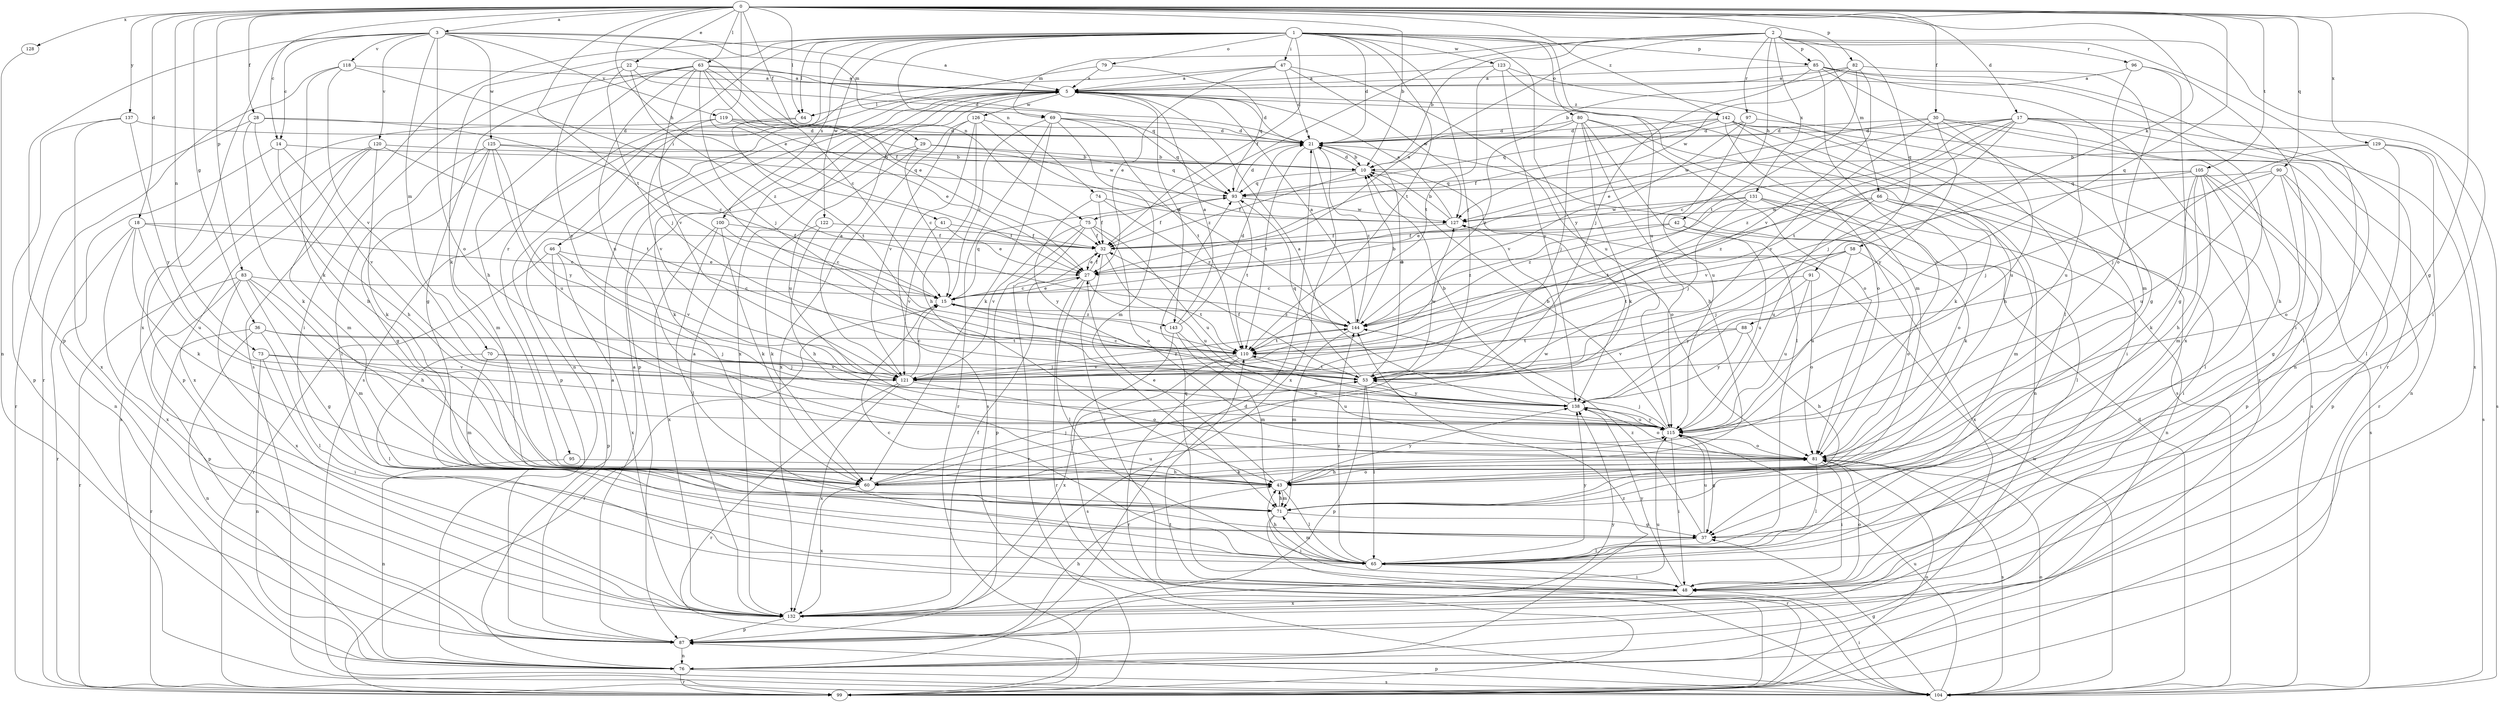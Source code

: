strict digraph  {
0;
1;
2;
3;
5;
10;
14;
15;
17;
18;
21;
22;
27;
28;
29;
30;
32;
36;
37;
41;
42;
43;
46;
47;
48;
53;
58;
60;
63;
64;
65;
66;
69;
70;
71;
73;
74;
75;
76;
79;
80;
81;
82;
83;
85;
87;
88;
90;
91;
93;
95;
96;
97;
99;
100;
104;
105;
110;
115;
118;
119;
120;
121;
122;
123;
125;
126;
127;
128;
129;
131;
132;
137;
138;
142;
143;
144;
0 -> 3  [label=a];
0 -> 10  [label=b];
0 -> 14  [label=c];
0 -> 17  [label=d];
0 -> 18  [label=d];
0 -> 22  [label=e];
0 -> 27  [label=e];
0 -> 28  [label=f];
0 -> 29  [label=f];
0 -> 30  [label=f];
0 -> 36  [label=g];
0 -> 37  [label=g];
0 -> 41  [label=h];
0 -> 58  [label=k];
0 -> 63  [label=l];
0 -> 64  [label=l];
0 -> 73  [label=n];
0 -> 82  [label=p];
0 -> 83  [label=p];
0 -> 88  [label=q];
0 -> 90  [label=q];
0 -> 105  [label=t];
0 -> 110  [label=t];
0 -> 128  [label=x];
0 -> 129  [label=x];
0 -> 137  [label=y];
0 -> 142  [label=z];
1 -> 21  [label=d];
1 -> 32  [label=f];
1 -> 46  [label=i];
1 -> 47  [label=i];
1 -> 53  [label=j];
1 -> 60  [label=k];
1 -> 64  [label=l];
1 -> 74  [label=n];
1 -> 79  [label=o];
1 -> 80  [label=o];
1 -> 85  [label=p];
1 -> 95  [label=r];
1 -> 96  [label=r];
1 -> 100  [label=s];
1 -> 104  [label=s];
1 -> 110  [label=t];
1 -> 115  [label=u];
1 -> 122  [label=w];
1 -> 123  [label=w];
1 -> 138  [label=y];
2 -> 10  [label=b];
2 -> 27  [label=e];
2 -> 42  [label=h];
2 -> 48  [label=i];
2 -> 66  [label=m];
2 -> 69  [label=m];
2 -> 75  [label=n];
2 -> 85  [label=p];
2 -> 91  [label=q];
2 -> 97  [label=r];
2 -> 99  [label=r];
2 -> 131  [label=x];
3 -> 5  [label=a];
3 -> 14  [label=c];
3 -> 69  [label=m];
3 -> 70  [label=m];
3 -> 75  [label=n];
3 -> 81  [label=o];
3 -> 87  [label=p];
3 -> 118  [label=v];
3 -> 119  [label=v];
3 -> 120  [label=v];
3 -> 125  [label=w];
3 -> 132  [label=x];
5 -> 21  [label=d];
5 -> 64  [label=l];
5 -> 87  [label=p];
5 -> 104  [label=s];
5 -> 126  [label=w];
5 -> 132  [label=x];
5 -> 142  [label=z];
5 -> 143  [label=z];
10 -> 21  [label=d];
10 -> 32  [label=f];
10 -> 81  [label=o];
10 -> 93  [label=q];
14 -> 10  [label=b];
14 -> 43  [label=h];
14 -> 76  [label=n];
14 -> 121  [label=v];
15 -> 27  [label=e];
15 -> 93  [label=q];
15 -> 99  [label=r];
15 -> 110  [label=t];
15 -> 143  [label=z];
15 -> 144  [label=z];
17 -> 15  [label=c];
17 -> 21  [label=d];
17 -> 27  [label=e];
17 -> 53  [label=j];
17 -> 65  [label=l];
17 -> 104  [label=s];
17 -> 110  [label=t];
17 -> 115  [label=u];
17 -> 132  [label=x];
17 -> 144  [label=z];
18 -> 15  [label=c];
18 -> 32  [label=f];
18 -> 60  [label=k];
18 -> 99  [label=r];
18 -> 115  [label=u];
18 -> 132  [label=x];
21 -> 10  [label=b];
21 -> 110  [label=t];
21 -> 132  [label=x];
21 -> 144  [label=z];
22 -> 5  [label=a];
22 -> 21  [label=d];
22 -> 53  [label=j];
22 -> 138  [label=y];
22 -> 144  [label=z];
27 -> 15  [label=c];
27 -> 32  [label=f];
27 -> 65  [label=l];
27 -> 99  [label=r];
27 -> 110  [label=t];
28 -> 15  [label=c];
28 -> 21  [label=d];
28 -> 43  [label=h];
28 -> 60  [label=k];
28 -> 99  [label=r];
29 -> 10  [label=b];
29 -> 15  [label=c];
29 -> 60  [label=k];
29 -> 93  [label=q];
29 -> 115  [label=u];
30 -> 21  [label=d];
30 -> 43  [label=h];
30 -> 76  [label=n];
30 -> 115  [label=u];
30 -> 121  [label=v];
30 -> 127  [label=w];
30 -> 138  [label=y];
32 -> 27  [label=e];
32 -> 48  [label=i];
32 -> 115  [label=u];
36 -> 53  [label=j];
36 -> 65  [label=l];
36 -> 76  [label=n];
36 -> 99  [label=r];
36 -> 110  [label=t];
37 -> 65  [label=l];
37 -> 115  [label=u];
37 -> 144  [label=z];
41 -> 27  [label=e];
41 -> 32  [label=f];
41 -> 121  [label=v];
42 -> 32  [label=f];
42 -> 115  [label=u];
42 -> 132  [label=x];
42 -> 144  [label=z];
43 -> 27  [label=e];
43 -> 65  [label=l];
43 -> 71  [label=m];
43 -> 81  [label=o];
43 -> 138  [label=y];
46 -> 27  [label=e];
46 -> 87  [label=p];
46 -> 99  [label=r];
46 -> 121  [label=v];
46 -> 132  [label=x];
47 -> 5  [label=a];
47 -> 21  [label=d];
47 -> 27  [label=e];
47 -> 104  [label=s];
47 -> 115  [label=u];
47 -> 127  [label=w];
48 -> 81  [label=o];
48 -> 93  [label=q];
48 -> 132  [label=x];
48 -> 138  [label=y];
53 -> 15  [label=c];
53 -> 21  [label=d];
53 -> 32  [label=f];
53 -> 65  [label=l];
53 -> 87  [label=p];
53 -> 93  [label=q];
53 -> 110  [label=t];
53 -> 127  [label=w];
53 -> 138  [label=y];
58 -> 27  [label=e];
58 -> 53  [label=j];
58 -> 81  [label=o];
58 -> 110  [label=t];
58 -> 115  [label=u];
60 -> 53  [label=j];
60 -> 115  [label=u];
60 -> 127  [label=w];
60 -> 132  [label=x];
63 -> 5  [label=a];
63 -> 15  [label=c];
63 -> 27  [label=e];
63 -> 32  [label=f];
63 -> 37  [label=g];
63 -> 43  [label=h];
63 -> 48  [label=i];
63 -> 53  [label=j];
63 -> 93  [label=q];
63 -> 115  [label=u];
63 -> 121  [label=v];
64 -> 87  [label=p];
64 -> 110  [label=t];
65 -> 15  [label=c];
65 -> 43  [label=h];
65 -> 48  [label=i];
65 -> 71  [label=m];
65 -> 138  [label=y];
65 -> 144  [label=z];
66 -> 48  [label=i];
66 -> 71  [label=m];
66 -> 81  [label=o];
66 -> 110  [label=t];
66 -> 115  [label=u];
66 -> 127  [label=w];
69 -> 15  [label=c];
69 -> 21  [label=d];
69 -> 60  [label=k];
69 -> 71  [label=m];
69 -> 93  [label=q];
69 -> 99  [label=r];
69 -> 110  [label=t];
70 -> 53  [label=j];
70 -> 65  [label=l];
70 -> 71  [label=m];
70 -> 121  [label=v];
71 -> 37  [label=g];
71 -> 43  [label=h];
71 -> 48  [label=i];
71 -> 99  [label=r];
73 -> 48  [label=i];
73 -> 53  [label=j];
73 -> 76  [label=n];
73 -> 121  [label=v];
74 -> 32  [label=f];
74 -> 127  [label=w];
74 -> 138  [label=y];
74 -> 144  [label=z];
75 -> 32  [label=f];
75 -> 81  [label=o];
75 -> 87  [label=p];
75 -> 99  [label=r];
75 -> 115  [label=u];
75 -> 121  [label=v];
76 -> 5  [label=a];
76 -> 21  [label=d];
76 -> 99  [label=r];
76 -> 104  [label=s];
76 -> 144  [label=z];
79 -> 5  [label=a];
79 -> 76  [label=n];
79 -> 93  [label=q];
80 -> 21  [label=d];
80 -> 43  [label=h];
80 -> 53  [label=j];
80 -> 60  [label=k];
80 -> 65  [label=l];
80 -> 76  [label=n];
80 -> 81  [label=o];
80 -> 144  [label=z];
81 -> 43  [label=h];
81 -> 48  [label=i];
81 -> 60  [label=k];
81 -> 65  [label=l];
81 -> 104  [label=s];
82 -> 5  [label=a];
82 -> 10  [label=b];
82 -> 81  [label=o];
82 -> 110  [label=t];
82 -> 121  [label=v];
82 -> 127  [label=w];
83 -> 15  [label=c];
83 -> 37  [label=g];
83 -> 43  [label=h];
83 -> 71  [label=m];
83 -> 87  [label=p];
83 -> 99  [label=r];
83 -> 132  [label=x];
85 -> 5  [label=a];
85 -> 37  [label=g];
85 -> 53  [label=j];
85 -> 76  [label=n];
85 -> 81  [label=o];
85 -> 99  [label=r];
85 -> 132  [label=x];
87 -> 5  [label=a];
87 -> 43  [label=h];
87 -> 76  [label=n];
87 -> 138  [label=y];
88 -> 43  [label=h];
88 -> 110  [label=t];
88 -> 121  [label=v];
88 -> 138  [label=y];
90 -> 37  [label=g];
90 -> 53  [label=j];
90 -> 81  [label=o];
90 -> 87  [label=p];
90 -> 93  [label=q];
90 -> 115  [label=u];
91 -> 15  [label=c];
91 -> 81  [label=o];
91 -> 115  [label=u];
91 -> 138  [label=y];
93 -> 21  [label=d];
93 -> 32  [label=f];
93 -> 110  [label=t];
93 -> 127  [label=w];
95 -> 43  [label=h];
95 -> 76  [label=n];
96 -> 5  [label=a];
96 -> 37  [label=g];
96 -> 48  [label=i];
96 -> 71  [label=m];
97 -> 21  [label=d];
97 -> 99  [label=r];
97 -> 115  [label=u];
97 -> 121  [label=v];
99 -> 81  [label=o];
100 -> 15  [label=c];
100 -> 32  [label=f];
100 -> 60  [label=k];
100 -> 65  [label=l];
100 -> 132  [label=x];
104 -> 21  [label=d];
104 -> 37  [label=g];
104 -> 48  [label=i];
104 -> 81  [label=o];
104 -> 87  [label=p];
104 -> 110  [label=t];
104 -> 115  [label=u];
104 -> 127  [label=w];
105 -> 43  [label=h];
105 -> 60  [label=k];
105 -> 65  [label=l];
105 -> 71  [label=m];
105 -> 87  [label=p];
105 -> 93  [label=q];
105 -> 104  [label=s];
105 -> 121  [label=v];
105 -> 144  [label=z];
110 -> 53  [label=j];
110 -> 99  [label=r];
110 -> 121  [label=v];
110 -> 132  [label=x];
115 -> 10  [label=b];
115 -> 37  [label=g];
115 -> 48  [label=i];
115 -> 53  [label=j];
115 -> 81  [label=o];
115 -> 138  [label=y];
118 -> 5  [label=a];
118 -> 60  [label=k];
118 -> 99  [label=r];
118 -> 110  [label=t];
118 -> 121  [label=v];
119 -> 21  [label=d];
119 -> 27  [label=e];
119 -> 87  [label=p];
119 -> 121  [label=v];
119 -> 127  [label=w];
120 -> 10  [label=b];
120 -> 60  [label=k];
120 -> 71  [label=m];
120 -> 104  [label=s];
120 -> 110  [label=t];
120 -> 132  [label=x];
121 -> 5  [label=a];
121 -> 15  [label=c];
121 -> 81  [label=o];
121 -> 99  [label=r];
121 -> 115  [label=u];
121 -> 132  [label=x];
121 -> 144  [label=z];
122 -> 32  [label=f];
122 -> 43  [label=h];
122 -> 60  [label=k];
123 -> 5  [label=a];
123 -> 65  [label=l];
123 -> 71  [label=m];
123 -> 110  [label=t];
123 -> 138  [label=y];
125 -> 10  [label=b];
125 -> 37  [label=g];
125 -> 65  [label=l];
125 -> 71  [label=m];
125 -> 93  [label=q];
125 -> 115  [label=u];
125 -> 138  [label=y];
126 -> 21  [label=d];
126 -> 43  [label=h];
126 -> 104  [label=s];
126 -> 121  [label=v];
126 -> 132  [label=x];
126 -> 144  [label=z];
127 -> 5  [label=a];
127 -> 10  [label=b];
127 -> 32  [label=f];
128 -> 76  [label=n];
129 -> 10  [label=b];
129 -> 48  [label=i];
129 -> 53  [label=j];
129 -> 65  [label=l];
129 -> 104  [label=s];
131 -> 27  [label=e];
131 -> 53  [label=j];
131 -> 60  [label=k];
131 -> 65  [label=l];
131 -> 76  [label=n];
131 -> 127  [label=w];
131 -> 144  [label=z];
132 -> 5  [label=a];
132 -> 32  [label=f];
132 -> 87  [label=p];
132 -> 115  [label=u];
137 -> 21  [label=d];
137 -> 87  [label=p];
137 -> 132  [label=x];
137 -> 138  [label=y];
138 -> 5  [label=a];
138 -> 10  [label=b];
138 -> 81  [label=o];
138 -> 115  [label=u];
142 -> 21  [label=d];
142 -> 32  [label=f];
142 -> 43  [label=h];
142 -> 48  [label=i];
142 -> 60  [label=k];
142 -> 81  [label=o];
142 -> 93  [label=q];
142 -> 104  [label=s];
143 -> 5  [label=a];
143 -> 21  [label=d];
143 -> 71  [label=m];
143 -> 81  [label=o];
143 -> 104  [label=s];
144 -> 5  [label=a];
144 -> 10  [label=b];
144 -> 71  [label=m];
144 -> 110  [label=t];
}
